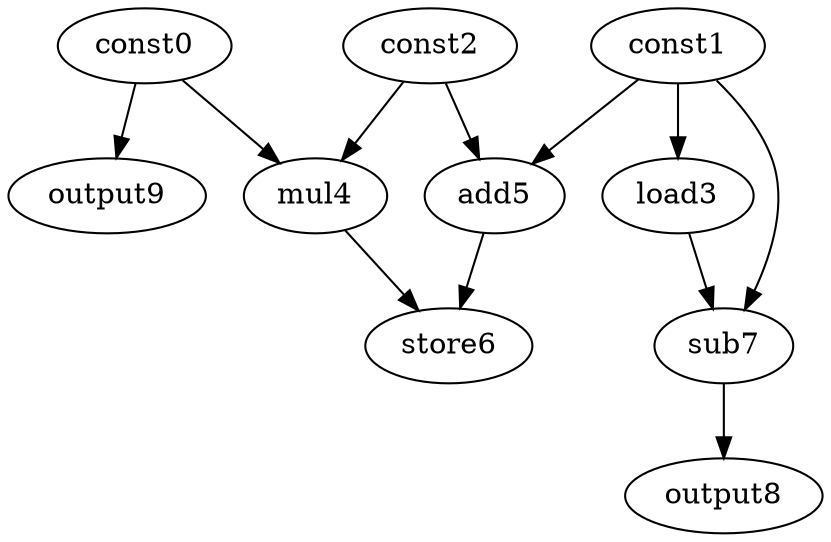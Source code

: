 digraph G { 
const0[opcode=const]; 
const1[opcode=const]; 
const2[opcode=const]; 
load3[opcode=load]; 
mul4[opcode=mul]; 
add5[opcode=add]; 
store6[opcode=store]; 
sub7[opcode=sub]; 
output8[opcode=output]; 
output9[opcode=output]; 
const1->load3[operand=0];
const0->mul4[operand=0];
const2->mul4[operand=1];
const1->add5[operand=0];
const2->add5[operand=1];
const0->output9[operand=0];
mul4->store6[operand=0];
add5->store6[operand=1];
const1->sub7[operand=0];
load3->sub7[operand=1];
sub7->output8[operand=0];
}
